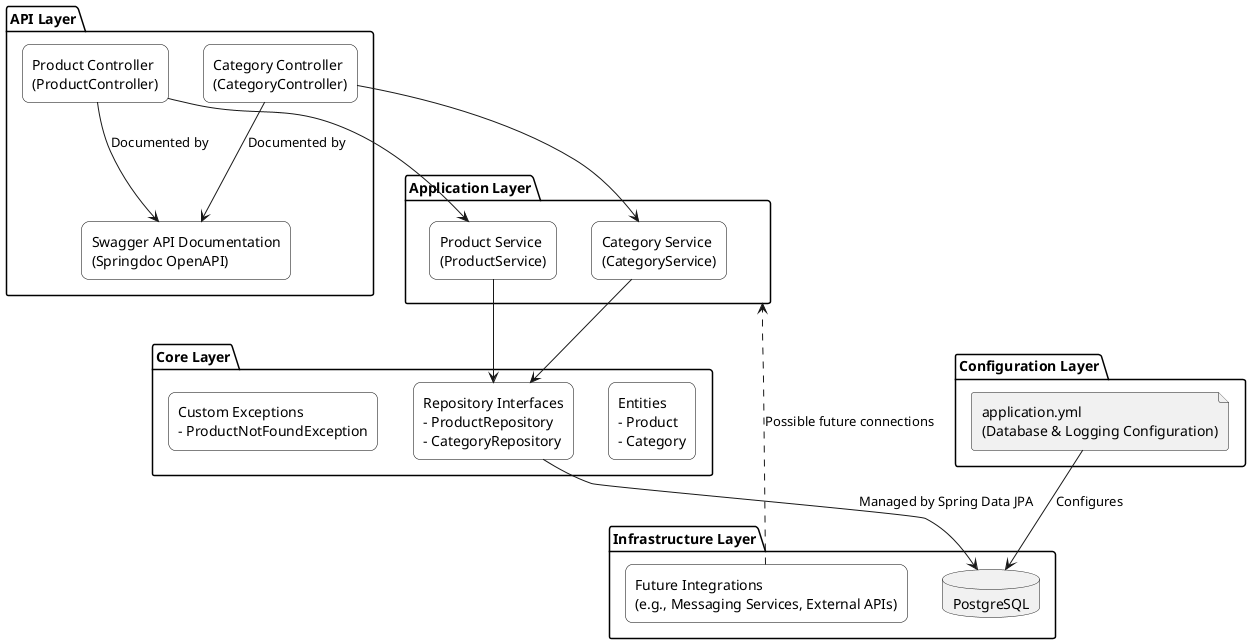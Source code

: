 @startuml
skinparam rectangle {
    BackgroundColor white
    BorderColor black
    RoundCorner 15
}

' Set the direction of the diagram to top-down
top to bottom direction

' API Layer - Communicates with the Application Layer
package "API Layer" as API {
    rectangle "Product Controller\n(ProductController)" as ProductController
    rectangle "Category Controller\n(CategoryController)" as CategoryController
    rectangle "Swagger API Documentation\n(Springdoc OpenAPI)" as Swagger
}

' Application Layer - Wraps the Core Layer
package "Application Layer" as Application {
    rectangle "Product Service\n(ProductService)" as ProductService
    rectangle "Category Service\n(CategoryService)" as CategoryService
}

' Core Layer - The innermost layer
package "Core Layer" as Core {
    rectangle "Entities\n- Product\n- Category" as Entities
    rectangle "Repository Interfaces\n- ProductRepository\n- CategoryRepository" as Repositories
    rectangle "Custom Exceptions\n- ProductNotFoundException" as Exceptions
}

' Infrastructure Layer - For database and future external integrations
package "Infrastructure Layer" as Infrastructure {
    database "PostgreSQL" as DB
    rectangle "Future Integrations\n(e.g., Messaging Services, External APIs)" as FutureIntegrations
}

' Configuration Layer - External setup and configurations
package "Configuration Layer" as Configuration {
    file "application.yml\n(Database & Logging Configuration)" as YML
}

' Connections and Dependencies
ProductController --> ProductService
CategoryController --> CategoryService

ProductService --> Repositories
CategoryService --> Repositories

Repositories --> DB : "Managed by Spring Data JPA"

YML --> DB : "Configures"

' Swagger Documentation link
ProductController --> Swagger : "Documented by"
CategoryController --> Swagger : "Documented by"

' Future integration connections
FutureIntegrations ..> Application : "Possible future connections"
@enduml